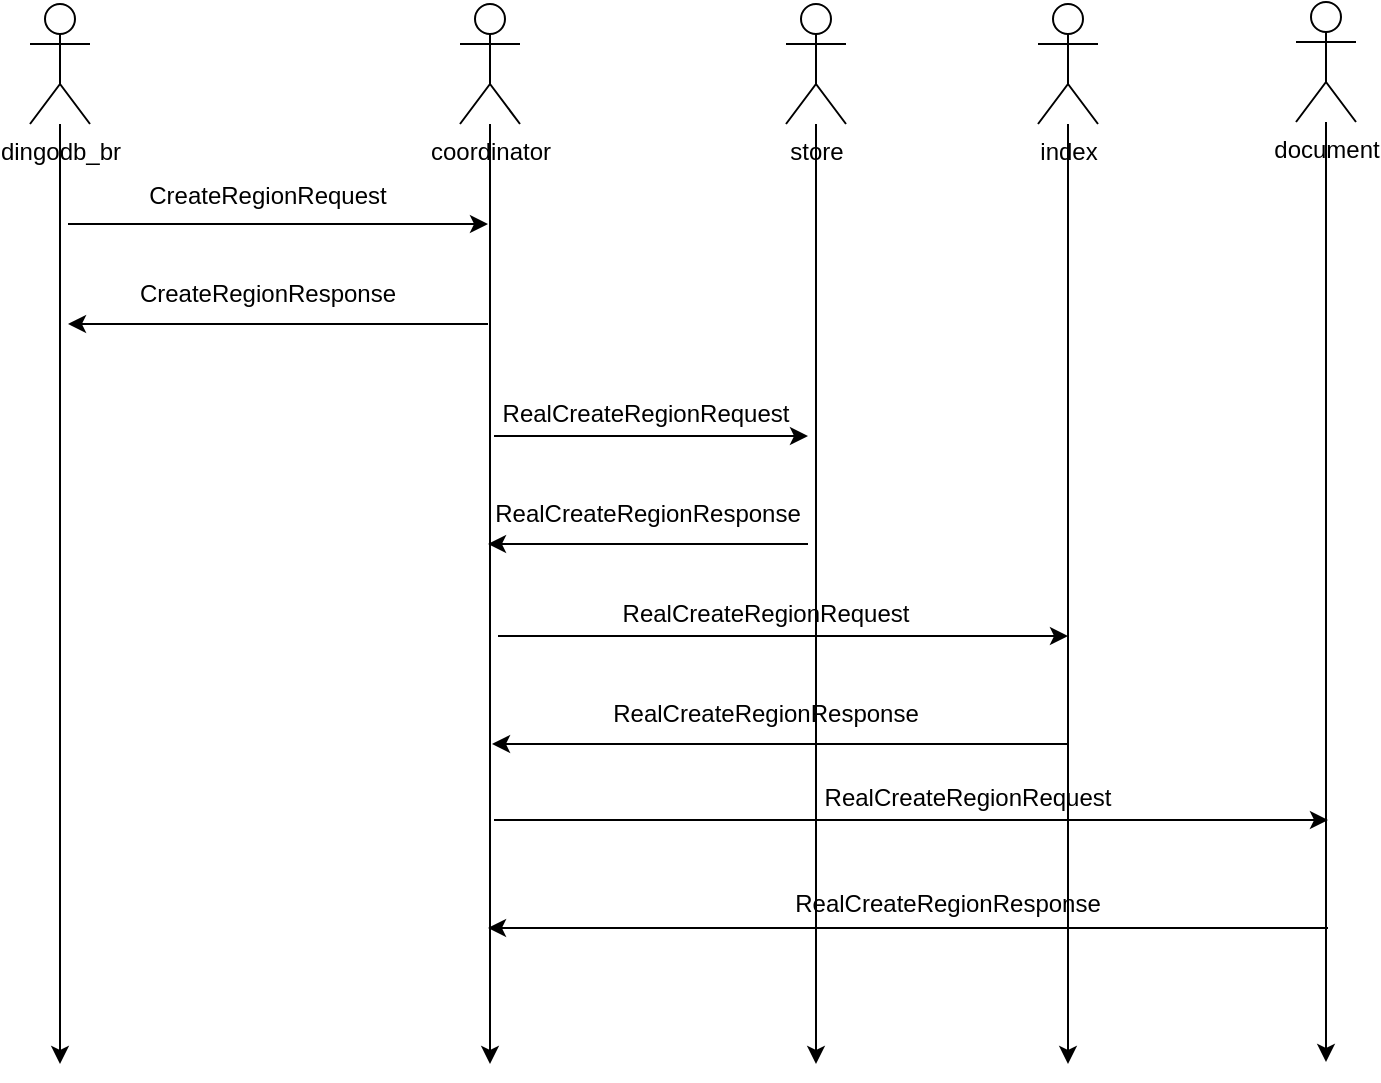 <mxfile version="26.0.16" pages="6">
  <diagram name="region_创建流程" id="_d1cPcAzwJBIYFqM5xj1">
    <mxGraphModel dx="1195" dy="703" grid="1" gridSize="10" guides="1" tooltips="1" connect="1" arrows="1" fold="1" page="1" pageScale="1" pageWidth="827" pageHeight="1169" math="0" shadow="0">
      <root>
        <mxCell id="0" />
        <mxCell id="1" parent="0" />
        <mxCell id="6Qjy8TFS_VatP4liiEhb-2" style="edgeStyle=orthogonalEdgeStyle;rounded=0;orthogonalLoop=1;jettySize=auto;html=1;" edge="1" parent="1" source="6Qjy8TFS_VatP4liiEhb-1">
          <mxGeometry relative="1" as="geometry">
            <mxPoint x="76" y="680" as="targetPoint" />
          </mxGeometry>
        </mxCell>
        <mxCell id="6Qjy8TFS_VatP4liiEhb-1" value="dingodb_br" style="shape=umlActor;verticalLabelPosition=bottom;verticalAlign=top;html=1;outlineConnect=0;" vertex="1" parent="1">
          <mxGeometry x="61" y="150" width="30" height="60" as="geometry" />
        </mxCell>
        <mxCell id="6Qjy8TFS_VatP4liiEhb-3" style="edgeStyle=orthogonalEdgeStyle;rounded=0;orthogonalLoop=1;jettySize=auto;html=1;" edge="1" parent="1" source="6Qjy8TFS_VatP4liiEhb-4">
          <mxGeometry relative="1" as="geometry">
            <mxPoint x="291" y="680" as="targetPoint" />
          </mxGeometry>
        </mxCell>
        <mxCell id="6Qjy8TFS_VatP4liiEhb-4" value="coordinator" style="shape=umlActor;verticalLabelPosition=bottom;verticalAlign=top;html=1;outlineConnect=0;" vertex="1" parent="1">
          <mxGeometry x="276" y="150" width="30" height="60" as="geometry" />
        </mxCell>
        <mxCell id="6Qjy8TFS_VatP4liiEhb-7" style="edgeStyle=orthogonalEdgeStyle;rounded=0;orthogonalLoop=1;jettySize=auto;html=1;" edge="1" parent="1" source="6Qjy8TFS_VatP4liiEhb-8">
          <mxGeometry relative="1" as="geometry">
            <mxPoint x="454" y="680" as="targetPoint" />
          </mxGeometry>
        </mxCell>
        <mxCell id="6Qjy8TFS_VatP4liiEhb-8" value="store" style="shape=umlActor;verticalLabelPosition=bottom;verticalAlign=top;html=1;outlineConnect=0;" vertex="1" parent="1">
          <mxGeometry x="439" y="150" width="30" height="60" as="geometry" />
        </mxCell>
        <mxCell id="6Qjy8TFS_VatP4liiEhb-9" style="edgeStyle=orthogonalEdgeStyle;rounded=0;orthogonalLoop=1;jettySize=auto;html=1;" edge="1" parent="1" source="6Qjy8TFS_VatP4liiEhb-10">
          <mxGeometry relative="1" as="geometry">
            <mxPoint x="580" y="680" as="targetPoint" />
          </mxGeometry>
        </mxCell>
        <mxCell id="6Qjy8TFS_VatP4liiEhb-10" value="index" style="shape=umlActor;verticalLabelPosition=bottom;verticalAlign=top;html=1;outlineConnect=0;" vertex="1" parent="1">
          <mxGeometry x="565" y="150" width="30" height="60" as="geometry" />
        </mxCell>
        <mxCell id="6Qjy8TFS_VatP4liiEhb-11" style="edgeStyle=orthogonalEdgeStyle;rounded=0;orthogonalLoop=1;jettySize=auto;html=1;" edge="1" parent="1" source="6Qjy8TFS_VatP4liiEhb-12">
          <mxGeometry relative="1" as="geometry">
            <mxPoint x="709" y="679" as="targetPoint" />
          </mxGeometry>
        </mxCell>
        <mxCell id="6Qjy8TFS_VatP4liiEhb-12" value="document" style="shape=umlActor;verticalLabelPosition=bottom;verticalAlign=top;html=1;outlineConnect=0;" vertex="1" parent="1">
          <mxGeometry x="694" y="149" width="30" height="60" as="geometry" />
        </mxCell>
        <mxCell id="6Qjy8TFS_VatP4liiEhb-13" value="" style="endArrow=classic;html=1;rounded=0;" edge="1" parent="1">
          <mxGeometry width="50" height="50" relative="1" as="geometry">
            <mxPoint x="80" y="260" as="sourcePoint" />
            <mxPoint x="290" y="260" as="targetPoint" />
          </mxGeometry>
        </mxCell>
        <mxCell id="6Qjy8TFS_VatP4liiEhb-14" value="CreateRegionRequest" style="text;html=1;align=center;verticalAlign=middle;whiteSpace=wrap;rounded=0;" vertex="1" parent="1">
          <mxGeometry x="150" y="231" width="60" height="30" as="geometry" />
        </mxCell>
        <mxCell id="6Qjy8TFS_VatP4liiEhb-15" value="" style="endArrow=classic;html=1;rounded=0;" edge="1" parent="1">
          <mxGeometry width="50" height="50" relative="1" as="geometry">
            <mxPoint x="290" y="310" as="sourcePoint" />
            <mxPoint x="80" y="310" as="targetPoint" />
          </mxGeometry>
        </mxCell>
        <mxCell id="6Qjy8TFS_VatP4liiEhb-16" value="CreateRegionResponse" style="text;html=1;align=center;verticalAlign=middle;whiteSpace=wrap;rounded=0;" vertex="1" parent="1">
          <mxGeometry x="150" y="280" width="60" height="30" as="geometry" />
        </mxCell>
        <mxCell id="6Qjy8TFS_VatP4liiEhb-19" value="" style="endArrow=classic;html=1;rounded=0;" edge="1" parent="1">
          <mxGeometry width="50" height="50" relative="1" as="geometry">
            <mxPoint x="293" y="366" as="sourcePoint" />
            <mxPoint x="450" y="366" as="targetPoint" />
          </mxGeometry>
        </mxCell>
        <mxCell id="6Qjy8TFS_VatP4liiEhb-20" value="RealCreateRegionRequest" style="text;html=1;align=center;verticalAlign=middle;whiteSpace=wrap;rounded=0;" vertex="1" parent="1">
          <mxGeometry x="339" y="340" width="60" height="30" as="geometry" />
        </mxCell>
        <mxCell id="6Qjy8TFS_VatP4liiEhb-23" value="" style="endArrow=classic;html=1;rounded=0;" edge="1" parent="1">
          <mxGeometry width="50" height="50" relative="1" as="geometry">
            <mxPoint x="450" y="420" as="sourcePoint" />
            <mxPoint x="290" y="420" as="targetPoint" />
          </mxGeometry>
        </mxCell>
        <mxCell id="6Qjy8TFS_VatP4liiEhb-24" value="RealCreateRegionResponse" style="text;html=1;align=center;verticalAlign=middle;whiteSpace=wrap;rounded=0;" vertex="1" parent="1">
          <mxGeometry x="340" y="390" width="60" height="30" as="geometry" />
        </mxCell>
        <mxCell id="6Qjy8TFS_VatP4liiEhb-27" value="" style="endArrow=classic;html=1;rounded=0;" edge="1" parent="1">
          <mxGeometry width="50" height="50" relative="1" as="geometry">
            <mxPoint x="295" y="466" as="sourcePoint" />
            <mxPoint x="580" y="466" as="targetPoint" />
          </mxGeometry>
        </mxCell>
        <mxCell id="6Qjy8TFS_VatP4liiEhb-28" value="RealCreateRegionRequest" style="text;html=1;align=center;verticalAlign=middle;whiteSpace=wrap;rounded=0;" vertex="1" parent="1">
          <mxGeometry x="399" y="440" width="60" height="30" as="geometry" />
        </mxCell>
        <mxCell id="6Qjy8TFS_VatP4liiEhb-29" value="" style="endArrow=classic;html=1;rounded=0;" edge="1" parent="1">
          <mxGeometry width="50" height="50" relative="1" as="geometry">
            <mxPoint x="580" y="520" as="sourcePoint" />
            <mxPoint x="292" y="520" as="targetPoint" />
          </mxGeometry>
        </mxCell>
        <mxCell id="6Qjy8TFS_VatP4liiEhb-30" value="RealCreateRegionResponse" style="text;html=1;align=center;verticalAlign=middle;whiteSpace=wrap;rounded=0;" vertex="1" parent="1">
          <mxGeometry x="399" y="490" width="60" height="30" as="geometry" />
        </mxCell>
        <mxCell id="6Qjy8TFS_VatP4liiEhb-31" value="" style="endArrow=classic;html=1;rounded=0;" edge="1" parent="1">
          <mxGeometry width="50" height="50" relative="1" as="geometry">
            <mxPoint x="293" y="558" as="sourcePoint" />
            <mxPoint x="710" y="558" as="targetPoint" />
          </mxGeometry>
        </mxCell>
        <mxCell id="6Qjy8TFS_VatP4liiEhb-32" value="RealCreateRegionRequest" style="text;html=1;align=center;verticalAlign=middle;whiteSpace=wrap;rounded=0;" vertex="1" parent="1">
          <mxGeometry x="500" y="532" width="60" height="30" as="geometry" />
        </mxCell>
        <mxCell id="6Qjy8TFS_VatP4liiEhb-33" value="" style="endArrow=classic;html=1;rounded=0;" edge="1" parent="1">
          <mxGeometry width="50" height="50" relative="1" as="geometry">
            <mxPoint x="710" y="612" as="sourcePoint" />
            <mxPoint x="290" y="612" as="targetPoint" />
          </mxGeometry>
        </mxCell>
        <mxCell id="6Qjy8TFS_VatP4liiEhb-34" value="RealCreateRegionResponse" style="text;html=1;align=center;verticalAlign=middle;whiteSpace=wrap;rounded=0;" vertex="1" parent="1">
          <mxGeometry x="490" y="585" width="60" height="30" as="geometry" />
        </mxCell>
      </root>
    </mxGraphModel>
  </diagram>
  <diagram name="数据库整体流程" id="inK4jxxwUpLMgwfpDovS">
    <mxGraphModel dx="1434" dy="844" grid="1" gridSize="10" guides="1" tooltips="1" connect="1" arrows="1" fold="1" page="1" pageScale="1" pageWidth="827" pageHeight="1169" math="0" shadow="0">
      <root>
        <mxCell id="LCy5eDedeA71RUnT44q0-0" />
        <mxCell id="LCy5eDedeA71RUnT44q0-1" parent="LCy5eDedeA71RUnT44q0-0" />
        <mxCell id="QywTMQ0TsTlZfRl5LuwN-7" style="edgeStyle=orthogonalEdgeStyle;rounded=0;orthogonalLoop=1;jettySize=auto;html=1;exitX=0.5;exitY=1;exitDx=0;exitDy=0;entryX=0.5;entryY=0;entryDx=0;entryDy=0;" parent="LCy5eDedeA71RUnT44q0-1" source="QywTMQ0TsTlZfRl5LuwN-0" target="QywTMQ0TsTlZfRl5LuwN-2" edge="1">
          <mxGeometry relative="1" as="geometry" />
        </mxCell>
        <mxCell id="QywTMQ0TsTlZfRl5LuwN-0" value="开始" style="ellipse;whiteSpace=wrap;html=1;aspect=fixed;" parent="LCy5eDedeA71RUnT44q0-1" vertex="1">
          <mxGeometry x="374" y="97" width="80" height="80" as="geometry" />
        </mxCell>
        <mxCell id="QywTMQ0TsTlZfRl5LuwN-1" value="结束" style="ellipse;whiteSpace=wrap;html=1;aspect=fixed;" parent="LCy5eDedeA71RUnT44q0-1" vertex="1">
          <mxGeometry x="374" y="785" width="80" height="80" as="geometry" />
        </mxCell>
        <mxCell id="QywTMQ0TsTlZfRl5LuwN-8" style="edgeStyle=orthogonalEdgeStyle;rounded=0;orthogonalLoop=1;jettySize=auto;html=1;exitX=0.5;exitY=1;exitDx=0;exitDy=0;entryX=0.5;entryY=0;entryDx=0;entryDy=0;" parent="LCy5eDedeA71RUnT44q0-1" source="QywTMQ0TsTlZfRl5LuwN-2" target="QywTMQ0TsTlZfRl5LuwN-3" edge="1">
          <mxGeometry relative="1" as="geometry" />
        </mxCell>
        <mxCell id="QywTMQ0TsTlZfRl5LuwN-2" value="租户" style="rounded=1;whiteSpace=wrap;html=1;" parent="LCy5eDedeA71RUnT44q0-1" vertex="1">
          <mxGeometry x="354" y="226" width="120" height="60" as="geometry" />
        </mxCell>
        <mxCell id="QywTMQ0TsTlZfRl5LuwN-9" style="edgeStyle=orthogonalEdgeStyle;rounded=0;orthogonalLoop=1;jettySize=auto;html=1;exitX=0.5;exitY=1;exitDx=0;exitDy=0;entryX=0.5;entryY=0;entryDx=0;entryDy=0;" parent="LCy5eDedeA71RUnT44q0-1" source="QywTMQ0TsTlZfRl5LuwN-3" target="QywTMQ0TsTlZfRl5LuwN-4" edge="1">
          <mxGeometry relative="1" as="geometry" />
        </mxCell>
        <mxCell id="QywTMQ0TsTlZfRl5LuwN-3" value="Schema/Database" style="rounded=1;whiteSpace=wrap;html=1;" parent="LCy5eDedeA71RUnT44q0-1" vertex="1">
          <mxGeometry x="354" y="349" width="120" height="60" as="geometry" />
        </mxCell>
        <mxCell id="QywTMQ0TsTlZfRl5LuwN-10" style="edgeStyle=orthogonalEdgeStyle;rounded=0;orthogonalLoop=1;jettySize=auto;html=1;exitX=0.5;exitY=1;exitDx=0;exitDy=0;entryX=0.5;entryY=0;entryDx=0;entryDy=0;" parent="LCy5eDedeA71RUnT44q0-1" source="QywTMQ0TsTlZfRl5LuwN-4" target="QywTMQ0TsTlZfRl5LuwN-5" edge="1">
          <mxGeometry relative="1" as="geometry" />
        </mxCell>
        <mxCell id="QywTMQ0TsTlZfRl5LuwN-4" value="Table" style="rounded=1;whiteSpace=wrap;html=1;" parent="LCy5eDedeA71RUnT44q0-1" vertex="1">
          <mxGeometry x="354" y="461" width="120" height="60" as="geometry" />
        </mxCell>
        <mxCell id="QywTMQ0TsTlZfRl5LuwN-11" style="edgeStyle=orthogonalEdgeStyle;rounded=0;orthogonalLoop=1;jettySize=auto;html=1;exitX=0.5;exitY=1;exitDx=0;exitDy=0;entryX=0.5;entryY=0;entryDx=0;entryDy=0;" parent="LCy5eDedeA71RUnT44q0-1" source="QywTMQ0TsTlZfRl5LuwN-5" target="QywTMQ0TsTlZfRl5LuwN-6" edge="1">
          <mxGeometry relative="1" as="geometry" />
        </mxCell>
        <mxCell id="QywTMQ0TsTlZfRl5LuwN-5" value="Region" style="rounded=1;whiteSpace=wrap;html=1;" parent="LCy5eDedeA71RUnT44q0-1" vertex="1">
          <mxGeometry x="354" y="574" width="120" height="60" as="geometry" />
        </mxCell>
        <mxCell id="QywTMQ0TsTlZfRl5LuwN-12" style="edgeStyle=orthogonalEdgeStyle;rounded=0;orthogonalLoop=1;jettySize=auto;html=1;exitX=0.5;exitY=1;exitDx=0;exitDy=0;entryX=0.5;entryY=0;entryDx=0;entryDy=0;" parent="LCy5eDedeA71RUnT44q0-1" source="QywTMQ0TsTlZfRl5LuwN-6" target="QywTMQ0TsTlZfRl5LuwN-1" edge="1">
          <mxGeometry relative="1" as="geometry" />
        </mxCell>
        <mxCell id="QywTMQ0TsTlZfRl5LuwN-6" value="RegionData" style="rounded=1;whiteSpace=wrap;html=1;" parent="LCy5eDedeA71RUnT44q0-1" vertex="1">
          <mxGeometry x="354" y="680" width="120" height="60" as="geometry" />
        </mxCell>
      </root>
    </mxGraphModel>
  </diagram>
  <diagram id="riYmqrK3fBqINSXiEzPB" name="线程池">
    <mxGraphModel dx="1434" dy="844" grid="1" gridSize="10" guides="1" tooltips="1" connect="1" arrows="1" fold="1" page="1" pageScale="1" pageWidth="827" pageHeight="1169" math="0" shadow="0">
      <root>
        <mxCell id="0" />
        <mxCell id="1" parent="0" />
        <mxCell id="vUg5fsFDycVQwF3OycOY-1" value="" style="rounded=0;whiteSpace=wrap;html=1;fontSize=15;" vertex="1" parent="1">
          <mxGeometry x="150" y="175" width="840" height="405" as="geometry" />
        </mxCell>
        <mxCell id="vUg5fsFDycVQwF3OycOY-2" value="" style="rounded=0;whiteSpace=wrap;html=1;fontSize=15;" vertex="1" parent="1">
          <mxGeometry x="480" y="250" width="160" height="290" as="geometry" />
        </mxCell>
        <mxCell id="vUg5fsFDycVQwF3OycOY-3" value="" style="shape=umlLifeline;participant=umlEntity;perimeter=lifelinePerimeter;whiteSpace=wrap;html=1;container=1;collapsible=0;recursiveResize=0;verticalAlign=top;spacingTop=36;outlineConnect=0;" vertex="1" parent="1">
          <mxGeometry x="190" y="230" width="40" height="300" as="geometry" />
        </mxCell>
        <mxCell id="vUg5fsFDycVQwF3OycOY-4" value="" style="shape=umlLifeline;participant=umlEntity;perimeter=lifelinePerimeter;whiteSpace=wrap;html=1;container=1;collapsible=0;recursiveResize=0;verticalAlign=top;spacingTop=36;outlineConnect=0;" vertex="1" parent="1">
          <mxGeometry x="340" y="230" width="40" height="300" as="geometry" />
        </mxCell>
        <mxCell id="vUg5fsFDycVQwF3OycOY-5" value="" style="shape=umlLifeline;participant=umlEntity;perimeter=lifelinePerimeter;whiteSpace=wrap;html=1;container=1;collapsible=0;recursiveResize=0;verticalAlign=top;spacingTop=36;outlineConnect=0;" vertex="1" parent="1">
          <mxGeometry x="734" y="230" width="40" height="300" as="geometry" />
        </mxCell>
        <mxCell id="vUg5fsFDycVQwF3OycOY-6" value="" style="shape=umlLifeline;participant=umlEntity;perimeter=lifelinePerimeter;whiteSpace=wrap;html=1;container=1;collapsible=0;recursiveResize=0;verticalAlign=top;spacingTop=36;outlineConnect=0;" vertex="1" parent="1">
          <mxGeometry x="884" y="230" width="40" height="300" as="geometry" />
        </mxCell>
        <mxCell id="vUg5fsFDycVQwF3OycOY-7" value="线程1" style="text;html=1;strokeColor=none;fillColor=none;align=center;verticalAlign=middle;whiteSpace=wrap;rounded=0;fontSize=20;" vertex="1" parent="1">
          <mxGeometry x="180" y="190" width="60" height="30" as="geometry" />
        </mxCell>
        <mxCell id="vUg5fsFDycVQwF3OycOY-8" value="线程2" style="text;html=1;strokeColor=none;fillColor=none;align=center;verticalAlign=middle;whiteSpace=wrap;rounded=0;fontSize=20;" vertex="1" parent="1">
          <mxGeometry x="330" y="190" width="60" height="30" as="geometry" />
        </mxCell>
        <mxCell id="vUg5fsFDycVQwF3OycOY-9" value="线程3" style="text;html=1;strokeColor=none;fillColor=none;align=center;verticalAlign=middle;whiteSpace=wrap;rounded=0;fontSize=20;" vertex="1" parent="1">
          <mxGeometry x="724" y="190" width="60" height="30" as="geometry" />
        </mxCell>
        <mxCell id="vUg5fsFDycVQwF3OycOY-10" value="线程4" style="text;html=1;strokeColor=none;fillColor=none;align=center;verticalAlign=middle;whiteSpace=wrap;rounded=0;fontSize=20;" vertex="1" parent="1">
          <mxGeometry x="874" y="190" width="60" height="30" as="geometry" />
        </mxCell>
        <mxCell id="vUg5fsFDycVQwF3OycOY-11" value="任务1" style="rounded=0;whiteSpace=wrap;html=1;fontSize=20;" vertex="1" parent="1">
          <mxGeometry x="500" y="268" width="120" height="30" as="geometry" />
        </mxCell>
        <mxCell id="vUg5fsFDycVQwF3OycOY-12" value="任务2" style="rounded=0;whiteSpace=wrap;html=1;fontSize=20;" vertex="1" parent="1">
          <mxGeometry x="500" y="298" width="120" height="30" as="geometry" />
        </mxCell>
        <mxCell id="vUg5fsFDycVQwF3OycOY-13" value="任务3" style="rounded=0;whiteSpace=wrap;html=1;fontSize=20;" vertex="1" parent="1">
          <mxGeometry x="500" y="328" width="120" height="30" as="geometry" />
        </mxCell>
        <mxCell id="vUg5fsFDycVQwF3OycOY-14" value="任务N" style="rounded=0;whiteSpace=wrap;html=1;fontSize=20;" vertex="1" parent="1">
          <mxGeometry x="499" y="436" width="120" height="30" as="geometry" />
        </mxCell>
        <mxCell id="vUg5fsFDycVQwF3OycOY-15" value="任务N+1" style="rounded=0;whiteSpace=wrap;html=1;fontSize=20;" vertex="1" parent="1">
          <mxGeometry x="499" y="466" width="120" height="30" as="geometry" />
        </mxCell>
        <mxCell id="vUg5fsFDycVQwF3OycOY-16" value="任务+2" style="rounded=0;whiteSpace=wrap;html=1;fontSize=20;" vertex="1" parent="1">
          <mxGeometry x="499" y="496" width="120" height="30" as="geometry" />
        </mxCell>
        <mxCell id="vUg5fsFDycVQwF3OycOY-17" value="" style="endArrow=none;dashed=1;html=1;dashPattern=1 3;strokeWidth=2;fontSize=50;" edge="1" parent="1">
          <mxGeometry width="50" height="50" relative="1" as="geometry">
            <mxPoint x="562" y="420" as="sourcePoint" />
            <mxPoint x="562" y="376" as="targetPoint" />
          </mxGeometry>
        </mxCell>
        <mxCell id="vUg5fsFDycVQwF3OycOY-18" value="" style="endArrow=classic;html=1;fontSize=50;entryX=0;entryY=0.75;entryDx=0;entryDy=0;" edge="1" parent="1" source="vUg5fsFDycVQwF3OycOY-3" target="vUg5fsFDycVQwF3OycOY-11">
          <mxGeometry width="50" height="50" relative="1" as="geometry">
            <mxPoint x="210" y="320" as="sourcePoint" />
            <mxPoint x="260" y="270" as="targetPoint" />
          </mxGeometry>
        </mxCell>
        <mxCell id="vUg5fsFDycVQwF3OycOY-19" value="" style="endArrow=classic;html=1;fontSize=50;entryX=0;entryY=0.5;entryDx=0;entryDy=0;" edge="1" parent="1" source="vUg5fsFDycVQwF3OycOY-4" target="vUg5fsFDycVQwF3OycOY-12">
          <mxGeometry width="50" height="50" relative="1" as="geometry">
            <mxPoint x="360" y="340" as="sourcePoint" />
            <mxPoint x="410" y="290" as="targetPoint" />
          </mxGeometry>
        </mxCell>
        <mxCell id="vUg5fsFDycVQwF3OycOY-20" value="" style="endArrow=classic;html=1;fontSize=50;entryX=1;entryY=0.5;entryDx=0;entryDy=0;" edge="1" parent="1" source="vUg5fsFDycVQwF3OycOY-5" target="vUg5fsFDycVQwF3OycOY-13">
          <mxGeometry width="50" height="50" relative="1" as="geometry">
            <mxPoint x="670" y="400" as="sourcePoint" />
            <mxPoint x="720" y="350" as="targetPoint" />
          </mxGeometry>
        </mxCell>
        <mxCell id="vUg5fsFDycVQwF3OycOY-21" value="" style="endArrow=classic;html=1;fontSize=50;entryX=1;entryY=0.5;entryDx=0;entryDy=0;" edge="1" parent="1" source="vUg5fsFDycVQwF3OycOY-6" target="vUg5fsFDycVQwF3OycOY-14">
          <mxGeometry width="50" height="50" relative="1" as="geometry">
            <mxPoint x="763.5" y="353" as="sourcePoint" />
            <mxPoint x="630" y="353" as="targetPoint" />
          </mxGeometry>
        </mxCell>
        <mxCell id="vUg5fsFDycVQwF3OycOY-22" value="&lt;font style=&quot;font-size: 15px;&quot;&gt;获取任务&lt;/font&gt;" style="text;html=1;strokeColor=none;fillColor=none;align=center;verticalAlign=middle;whiteSpace=wrap;rounded=0;fontSize=10;" vertex="1" parent="1">
          <mxGeometry x="250" y="263" width="90" height="30" as="geometry" />
        </mxCell>
        <mxCell id="vUg5fsFDycVQwF3OycOY-23" value="&lt;font style=&quot;font-size: 15px;&quot;&gt;获取任务&lt;/font&gt;" style="text;html=1;strokeColor=none;fillColor=none;align=center;verticalAlign=middle;whiteSpace=wrap;rounded=0;fontSize=10;" vertex="1" parent="1">
          <mxGeometry x="380" y="289" width="90" height="30" as="geometry" />
        </mxCell>
        <mxCell id="vUg5fsFDycVQwF3OycOY-24" value="&lt;font style=&quot;font-size: 15px;&quot;&gt;获取任务&lt;/font&gt;" style="text;html=1;strokeColor=none;fillColor=none;align=center;verticalAlign=middle;whiteSpace=wrap;rounded=0;fontSize=10;" vertex="1" parent="1">
          <mxGeometry x="634" y="317" width="90" height="30" as="geometry" />
        </mxCell>
        <mxCell id="vUg5fsFDycVQwF3OycOY-25" value="&lt;font style=&quot;font-size: 15px;&quot;&gt;获取任务&lt;/font&gt;" style="text;html=1;strokeColor=none;fillColor=none;align=center;verticalAlign=middle;whiteSpace=wrap;rounded=0;fontSize=10;" vertex="1" parent="1">
          <mxGeometry x="660" y="420" width="90" height="30" as="geometry" />
        </mxCell>
        <mxCell id="vUg5fsFDycVQwF3OycOY-26" value="工作队列" style="text;html=1;strokeColor=none;fillColor=none;align=center;verticalAlign=middle;whiteSpace=wrap;rounded=0;fontSize=15;" vertex="1" parent="1">
          <mxGeometry x="520" y="210" width="70" height="30" as="geometry" />
        </mxCell>
        <mxCell id="vUg5fsFDycVQwF3OycOY-27" value="Text" style="text;html=1;strokeColor=none;fillColor=none;align=center;verticalAlign=middle;whiteSpace=wrap;rounded=0;fontSize=15;" vertex="1" parent="1">
          <mxGeometry x="580" y="310" width="60" height="30" as="geometry" />
        </mxCell>
        <mxCell id="vUg5fsFDycVQwF3OycOY-28" value="线程池" style="text;html=1;strokeColor=none;fillColor=none;align=center;verticalAlign=middle;whiteSpace=wrap;rounded=0;fontSize=30;" vertex="1" parent="1">
          <mxGeometry x="481" y="131" width="131" height="30" as="geometry" />
        </mxCell>
      </root>
    </mxGraphModel>
  </diagram>
  <diagram name="CreateRegion-方法1" id="iAlMngKBu-LyznYiJw8m">
    <mxGraphModel dx="1366" dy="804" grid="1" gridSize="10" guides="1" tooltips="1" connect="1" arrows="1" fold="1" page="1" pageScale="1" pageWidth="827" pageHeight="1169" math="0" shadow="0">
      <root>
        <mxCell id="2sW75nbbZIL8vPLbLa2m-0" />
        <mxCell id="2sW75nbbZIL8vPLbLa2m-1" parent="2sW75nbbZIL8vPLbLa2m-0" />
        <mxCell id="2sW75nbbZIL8vPLbLa2m-4" value="" style="shape=umlLifeline;participant=umlEntity;perimeter=lifelinePerimeter;whiteSpace=wrap;html=1;container=1;collapsible=0;recursiveResize=0;verticalAlign=top;spacingTop=36;outlineConnect=0;" vertex="1" parent="2sW75nbbZIL8vPLbLa2m-1">
          <mxGeometry x="95" y="403" width="40" height="300" as="geometry" />
        </mxCell>
        <mxCell id="T2VyFEbcRSwweSqbqmeI-7" value="" style="html=1;points=[[0,0,0,0,5],[0,1,0,0,-5],[1,0,0,0,5],[1,1,0,0,-5]];perimeter=orthogonalPerimeter;outlineConnect=0;targetShapes=umlLifeline;portConstraint=eastwest;newEdgeStyle={&quot;curved&quot;:0,&quot;rounded&quot;:0};" vertex="1" parent="2sW75nbbZIL8vPLbLa2m-4">
          <mxGeometry x="15" y="110" width="10" height="40" as="geometry" />
        </mxCell>
        <mxCell id="T2VyFEbcRSwweSqbqmeI-8" value="创建Region定义" style="html=1;align=left;spacingLeft=2;endArrow=block;rounded=0;edgeStyle=orthogonalEdgeStyle;curved=0;rounded=0;" edge="1" target="T2VyFEbcRSwweSqbqmeI-7" parent="2sW75nbbZIL8vPLbLa2m-4">
          <mxGeometry relative="1" as="geometry">
            <mxPoint x="20" y="90" as="sourcePoint" />
            <Array as="points">
              <mxPoint x="50" y="120" />
            </Array>
          </mxGeometry>
        </mxCell>
        <mxCell id="2sW75nbbZIL8vPLbLa2m-8" value="线程1" style="text;html=1;strokeColor=none;fillColor=none;align=center;verticalAlign=middle;whiteSpace=wrap;rounded=0;fontSize=20;" vertex="1" parent="2sW75nbbZIL8vPLbLa2m-1">
          <mxGeometry x="85" y="363" width="60" height="30" as="geometry" />
        </mxCell>
        <mxCell id="T2VyFEbcRSwweSqbqmeI-11" value="" style="html=1;points=[[0,0,0,0,5],[0,1,0,0,-5],[1,0,0,0,5],[1,1,0,0,-5]];perimeter=orthogonalPerimeter;outlineConnect=0;targetShapes=umlLifeline;portConstraint=eastwest;newEdgeStyle={&quot;curved&quot;:0,&quot;rounded&quot;:0};" vertex="1" parent="2sW75nbbZIL8vPLbLa2m-1">
          <mxGeometry x="109" y="613" width="10" height="40" as="geometry" />
        </mxCell>
        <mxCell id="T2VyFEbcRSwweSqbqmeI-12" value="等待Region真正创建好" style="html=1;align=left;spacingLeft=2;endArrow=block;rounded=0;edgeStyle=orthogonalEdgeStyle;curved=0;rounded=0;" edge="1" parent="2sW75nbbZIL8vPLbLa2m-1" target="T2VyFEbcRSwweSqbqmeI-11">
          <mxGeometry x="0.012" relative="1" as="geometry">
            <mxPoint x="114" y="593" as="sourcePoint" />
            <Array as="points">
              <mxPoint x="144" y="623" />
            </Array>
            <mxPoint as="offset" />
          </mxGeometry>
        </mxCell>
        <mxCell id="T2VyFEbcRSwweSqbqmeI-17" value="" style="shape=umlLifeline;participant=umlEntity;perimeter=lifelinePerimeter;whiteSpace=wrap;html=1;container=1;collapsible=0;recursiveResize=0;verticalAlign=top;spacingTop=36;outlineConnect=0;" vertex="1" parent="2sW75nbbZIL8vPLbLa2m-1">
          <mxGeometry x="269" y="403" width="40" height="300" as="geometry" />
        </mxCell>
        <mxCell id="T2VyFEbcRSwweSqbqmeI-18" value="" style="html=1;points=[[0,0,0,0,5],[0,1,0,0,-5],[1,0,0,0,5],[1,1,0,0,-5]];perimeter=orthogonalPerimeter;outlineConnect=0;targetShapes=umlLifeline;portConstraint=eastwest;newEdgeStyle={&quot;curved&quot;:0,&quot;rounded&quot;:0};" vertex="1" parent="T2VyFEbcRSwweSqbqmeI-17">
          <mxGeometry x="15" y="110" width="10" height="40" as="geometry" />
        </mxCell>
        <mxCell id="T2VyFEbcRSwweSqbqmeI-19" value="创建Region定义" style="html=1;align=left;spacingLeft=2;endArrow=block;rounded=0;edgeStyle=orthogonalEdgeStyle;curved=0;rounded=0;" edge="1" parent="T2VyFEbcRSwweSqbqmeI-17" target="T2VyFEbcRSwweSqbqmeI-18">
          <mxGeometry relative="1" as="geometry">
            <mxPoint x="20" y="90" as="sourcePoint" />
            <Array as="points">
              <mxPoint x="50" y="120" />
            </Array>
          </mxGeometry>
        </mxCell>
        <mxCell id="T2VyFEbcRSwweSqbqmeI-20" value="线程2" style="text;html=1;strokeColor=none;fillColor=none;align=center;verticalAlign=middle;whiteSpace=wrap;rounded=0;fontSize=20;" vertex="1" parent="2sW75nbbZIL8vPLbLa2m-1">
          <mxGeometry x="259" y="363" width="60" height="30" as="geometry" />
        </mxCell>
        <mxCell id="T2VyFEbcRSwweSqbqmeI-21" value="" style="html=1;points=[[0,0,0,0,5],[0,1,0,0,-5],[1,0,0,0,5],[1,1,0,0,-5]];perimeter=orthogonalPerimeter;outlineConnect=0;targetShapes=umlLifeline;portConstraint=eastwest;newEdgeStyle={&quot;curved&quot;:0,&quot;rounded&quot;:0};" vertex="1" parent="2sW75nbbZIL8vPLbLa2m-1">
          <mxGeometry x="283" y="613" width="10" height="40" as="geometry" />
        </mxCell>
        <mxCell id="T2VyFEbcRSwweSqbqmeI-22" value="等待Region真正创建好" style="html=1;align=left;spacingLeft=2;endArrow=block;rounded=0;edgeStyle=orthogonalEdgeStyle;curved=0;rounded=0;" edge="1" parent="2sW75nbbZIL8vPLbLa2m-1" target="T2VyFEbcRSwweSqbqmeI-21">
          <mxGeometry x="0.012" relative="1" as="geometry">
            <mxPoint x="288" y="593" as="sourcePoint" />
            <Array as="points">
              <mxPoint x="318" y="623" />
            </Array>
            <mxPoint as="offset" />
          </mxGeometry>
        </mxCell>
        <mxCell id="T2VyFEbcRSwweSqbqmeI-23" value="" style="shape=umlLifeline;participant=umlEntity;perimeter=lifelinePerimeter;whiteSpace=wrap;html=1;container=1;collapsible=0;recursiveResize=0;verticalAlign=top;spacingTop=36;outlineConnect=0;" vertex="1" parent="2sW75nbbZIL8vPLbLa2m-1">
          <mxGeometry x="455" y="403" width="40" height="300" as="geometry" />
        </mxCell>
        <mxCell id="T2VyFEbcRSwweSqbqmeI-24" value="" style="html=1;points=[[0,0,0,0,5],[0,1,0,0,-5],[1,0,0,0,5],[1,1,0,0,-5]];perimeter=orthogonalPerimeter;outlineConnect=0;targetShapes=umlLifeline;portConstraint=eastwest;newEdgeStyle={&quot;curved&quot;:0,&quot;rounded&quot;:0};" vertex="1" parent="T2VyFEbcRSwweSqbqmeI-23">
          <mxGeometry x="15" y="110" width="10" height="40" as="geometry" />
        </mxCell>
        <mxCell id="T2VyFEbcRSwweSqbqmeI-25" value="创建Region定义" style="html=1;align=left;spacingLeft=2;endArrow=block;rounded=0;edgeStyle=orthogonalEdgeStyle;curved=0;rounded=0;" edge="1" parent="T2VyFEbcRSwweSqbqmeI-23" target="T2VyFEbcRSwweSqbqmeI-24">
          <mxGeometry relative="1" as="geometry">
            <mxPoint x="20" y="90" as="sourcePoint" />
            <Array as="points">
              <mxPoint x="50" y="120" />
            </Array>
          </mxGeometry>
        </mxCell>
        <mxCell id="T2VyFEbcRSwweSqbqmeI-26" value="线程3" style="text;html=1;strokeColor=none;fillColor=none;align=center;verticalAlign=middle;whiteSpace=wrap;rounded=0;fontSize=20;" vertex="1" parent="2sW75nbbZIL8vPLbLa2m-1">
          <mxGeometry x="445" y="363" width="60" height="30" as="geometry" />
        </mxCell>
        <mxCell id="T2VyFEbcRSwweSqbqmeI-27" value="" style="html=1;points=[[0,0,0,0,5],[0,1,0,0,-5],[1,0,0,0,5],[1,1,0,0,-5]];perimeter=orthogonalPerimeter;outlineConnect=0;targetShapes=umlLifeline;portConstraint=eastwest;newEdgeStyle={&quot;curved&quot;:0,&quot;rounded&quot;:0};" vertex="1" parent="2sW75nbbZIL8vPLbLa2m-1">
          <mxGeometry x="469" y="613" width="10" height="40" as="geometry" />
        </mxCell>
        <mxCell id="T2VyFEbcRSwweSqbqmeI-28" value="等待Region真正创建好" style="html=1;align=left;spacingLeft=2;endArrow=block;rounded=0;edgeStyle=orthogonalEdgeStyle;curved=0;rounded=0;" edge="1" parent="2sW75nbbZIL8vPLbLa2m-1" target="T2VyFEbcRSwweSqbqmeI-27">
          <mxGeometry x="0.012" relative="1" as="geometry">
            <mxPoint x="474" y="593" as="sourcePoint" />
            <Array as="points">
              <mxPoint x="504" y="623" />
            </Array>
            <mxPoint as="offset" />
          </mxGeometry>
        </mxCell>
        <mxCell id="T2VyFEbcRSwweSqbqmeI-29" value="" style="shape=umlLifeline;participant=umlEntity;perimeter=lifelinePerimeter;whiteSpace=wrap;html=1;container=1;collapsible=0;recursiveResize=0;verticalAlign=top;spacingTop=36;outlineConnect=0;" vertex="1" parent="2sW75nbbZIL8vPLbLa2m-1">
          <mxGeometry x="629" y="403" width="40" height="300" as="geometry" />
        </mxCell>
        <mxCell id="T2VyFEbcRSwweSqbqmeI-30" value="" style="html=1;points=[[0,0,0,0,5],[0,1,0,0,-5],[1,0,0,0,5],[1,1,0,0,-5]];perimeter=orthogonalPerimeter;outlineConnect=0;targetShapes=umlLifeline;portConstraint=eastwest;newEdgeStyle={&quot;curved&quot;:0,&quot;rounded&quot;:0};" vertex="1" parent="T2VyFEbcRSwweSqbqmeI-29">
          <mxGeometry x="15" y="110" width="10" height="40" as="geometry" />
        </mxCell>
        <mxCell id="T2VyFEbcRSwweSqbqmeI-31" value="创建Region定义" style="html=1;align=left;spacingLeft=2;endArrow=block;rounded=0;edgeStyle=orthogonalEdgeStyle;curved=0;rounded=0;" edge="1" parent="T2VyFEbcRSwweSqbqmeI-29" target="T2VyFEbcRSwweSqbqmeI-30">
          <mxGeometry relative="1" as="geometry">
            <mxPoint x="20" y="90" as="sourcePoint" />
            <Array as="points">
              <mxPoint x="50" y="120" />
            </Array>
          </mxGeometry>
        </mxCell>
        <mxCell id="T2VyFEbcRSwweSqbqmeI-32" value="线程4" style="text;html=1;strokeColor=none;fillColor=none;align=center;verticalAlign=middle;whiteSpace=wrap;rounded=0;fontSize=20;" vertex="1" parent="2sW75nbbZIL8vPLbLa2m-1">
          <mxGeometry x="619" y="363" width="60" height="30" as="geometry" />
        </mxCell>
        <mxCell id="T2VyFEbcRSwweSqbqmeI-33" value="" style="html=1;points=[[0,0,0,0,5],[0,1,0,0,-5],[1,0,0,0,5],[1,1,0,0,-5]];perimeter=orthogonalPerimeter;outlineConnect=0;targetShapes=umlLifeline;portConstraint=eastwest;newEdgeStyle={&quot;curved&quot;:0,&quot;rounded&quot;:0};" vertex="1" parent="2sW75nbbZIL8vPLbLa2m-1">
          <mxGeometry x="643" y="613" width="10" height="40" as="geometry" />
        </mxCell>
        <mxCell id="T2VyFEbcRSwweSqbqmeI-34" value="等待Region真正创建好" style="html=1;align=left;spacingLeft=2;endArrow=block;rounded=0;edgeStyle=orthogonalEdgeStyle;curved=0;rounded=0;" edge="1" parent="2sW75nbbZIL8vPLbLa2m-1" target="T2VyFEbcRSwweSqbqmeI-33">
          <mxGeometry x="0.012" relative="1" as="geometry">
            <mxPoint x="648" y="593" as="sourcePoint" />
            <Array as="points">
              <mxPoint x="678" y="623" />
            </Array>
            <mxPoint as="offset" />
          </mxGeometry>
        </mxCell>
      </root>
    </mxGraphModel>
  </diagram>
  <diagram name="CreateRegion-方法2" id="3fyqztgPWhu5U_pFipwx">
    <mxGraphModel dx="1434" dy="844" grid="1" gridSize="10" guides="1" tooltips="1" connect="1" arrows="1" fold="1" page="1" pageScale="1" pageWidth="827" pageHeight="1169" math="0" shadow="0">
      <root>
        <mxCell id="tLK0dUvfDTt7u062Jb7R-0" />
        <mxCell id="tLK0dUvfDTt7u062Jb7R-1" parent="tLK0dUvfDTt7u062Jb7R-0" />
        <mxCell id="tLK0dUvfDTt7u062Jb7R-2" value="" style="shape=umlLifeline;participant=umlEntity;perimeter=lifelinePerimeter;whiteSpace=wrap;html=1;container=1;collapsible=0;recursiveResize=0;verticalAlign=top;spacingTop=36;outlineConnect=0;" vertex="1" parent="tLK0dUvfDTt7u062Jb7R-1">
          <mxGeometry x="95" y="403" width="40" height="300" as="geometry" />
        </mxCell>
        <mxCell id="tLK0dUvfDTt7u062Jb7R-3" value="" style="html=1;points=[[0,0,0,0,5],[0,1,0,0,-5],[1,0,0,0,5],[1,1,0,0,-5]];perimeter=orthogonalPerimeter;outlineConnect=0;targetShapes=umlLifeline;portConstraint=eastwest;newEdgeStyle={&quot;curved&quot;:0,&quot;rounded&quot;:0};" vertex="1" parent="tLK0dUvfDTt7u062Jb7R-2">
          <mxGeometry x="15" y="110" width="10" height="40" as="geometry" />
        </mxCell>
        <mxCell id="tLK0dUvfDTt7u062Jb7R-4" value="创建Region定义" style="html=1;align=left;spacingLeft=2;endArrow=block;rounded=0;edgeStyle=orthogonalEdgeStyle;curved=0;rounded=0;" edge="1" parent="tLK0dUvfDTt7u062Jb7R-2" target="tLK0dUvfDTt7u062Jb7R-3">
          <mxGeometry relative="1" as="geometry">
            <mxPoint x="20" y="90" as="sourcePoint" />
            <Array as="points">
              <mxPoint x="50" y="120" />
            </Array>
          </mxGeometry>
        </mxCell>
        <mxCell id="tLK0dUvfDTt7u062Jb7R-5" value="线程1" style="text;html=1;strokeColor=none;fillColor=none;align=center;verticalAlign=middle;whiteSpace=wrap;rounded=0;fontSize=20;" vertex="1" parent="tLK0dUvfDTt7u062Jb7R-1">
          <mxGeometry x="85" y="363" width="60" height="30" as="geometry" />
        </mxCell>
        <mxCell id="tLK0dUvfDTt7u062Jb7R-8" value="" style="shape=umlLifeline;participant=umlEntity;perimeter=lifelinePerimeter;whiteSpace=wrap;html=1;container=1;collapsible=0;recursiveResize=0;verticalAlign=top;spacingTop=36;outlineConnect=0;" vertex="1" parent="tLK0dUvfDTt7u062Jb7R-1">
          <mxGeometry x="269" y="403" width="40" height="300" as="geometry" />
        </mxCell>
        <mxCell id="tLK0dUvfDTt7u062Jb7R-9" value="" style="html=1;points=[[0,0,0,0,5],[0,1,0,0,-5],[1,0,0,0,5],[1,1,0,0,-5]];perimeter=orthogonalPerimeter;outlineConnect=0;targetShapes=umlLifeline;portConstraint=eastwest;newEdgeStyle={&quot;curved&quot;:0,&quot;rounded&quot;:0};" vertex="1" parent="tLK0dUvfDTt7u062Jb7R-8">
          <mxGeometry x="15" y="110" width="10" height="40" as="geometry" />
        </mxCell>
        <mxCell id="tLK0dUvfDTt7u062Jb7R-10" value="创建Region定义" style="html=1;align=left;spacingLeft=2;endArrow=block;rounded=0;edgeStyle=orthogonalEdgeStyle;curved=0;rounded=0;" edge="1" parent="tLK0dUvfDTt7u062Jb7R-8" target="tLK0dUvfDTt7u062Jb7R-9">
          <mxGeometry relative="1" as="geometry">
            <mxPoint x="20" y="90" as="sourcePoint" />
            <Array as="points">
              <mxPoint x="50" y="120" />
            </Array>
          </mxGeometry>
        </mxCell>
        <mxCell id="tLK0dUvfDTt7u062Jb7R-11" value="线程2" style="text;html=1;strokeColor=none;fillColor=none;align=center;verticalAlign=middle;whiteSpace=wrap;rounded=0;fontSize=20;" vertex="1" parent="tLK0dUvfDTt7u062Jb7R-1">
          <mxGeometry x="259" y="363" width="60" height="30" as="geometry" />
        </mxCell>
        <mxCell id="tLK0dUvfDTt7u062Jb7R-14" value="" style="shape=umlLifeline;participant=umlEntity;perimeter=lifelinePerimeter;whiteSpace=wrap;html=1;container=1;collapsible=0;recursiveResize=0;verticalAlign=top;spacingTop=36;outlineConnect=0;" vertex="1" parent="tLK0dUvfDTt7u062Jb7R-1">
          <mxGeometry x="455" y="403" width="40" height="300" as="geometry" />
        </mxCell>
        <mxCell id="tLK0dUvfDTt7u062Jb7R-15" value="" style="html=1;points=[[0,0,0,0,5],[0,1,0,0,-5],[1,0,0,0,5],[1,1,0,0,-5]];perimeter=orthogonalPerimeter;outlineConnect=0;targetShapes=umlLifeline;portConstraint=eastwest;newEdgeStyle={&quot;curved&quot;:0,&quot;rounded&quot;:0};" vertex="1" parent="tLK0dUvfDTt7u062Jb7R-14">
          <mxGeometry x="15" y="110" width="10" height="40" as="geometry" />
        </mxCell>
        <mxCell id="tLK0dUvfDTt7u062Jb7R-16" value="创建Region定义" style="html=1;align=left;spacingLeft=2;endArrow=block;rounded=0;edgeStyle=orthogonalEdgeStyle;curved=0;rounded=0;" edge="1" parent="tLK0dUvfDTt7u062Jb7R-14" target="tLK0dUvfDTt7u062Jb7R-15">
          <mxGeometry relative="1" as="geometry">
            <mxPoint x="20" y="90" as="sourcePoint" />
            <Array as="points">
              <mxPoint x="50" y="120" />
            </Array>
          </mxGeometry>
        </mxCell>
        <mxCell id="tLK0dUvfDTt7u062Jb7R-17" value="线程3" style="text;html=1;strokeColor=none;fillColor=none;align=center;verticalAlign=middle;whiteSpace=wrap;rounded=0;fontSize=20;" vertex="1" parent="tLK0dUvfDTt7u062Jb7R-1">
          <mxGeometry x="445" y="363" width="60" height="30" as="geometry" />
        </mxCell>
        <mxCell id="tLK0dUvfDTt7u062Jb7R-20" value="" style="shape=umlLifeline;participant=umlEntity;perimeter=lifelinePerimeter;whiteSpace=wrap;html=1;container=1;collapsible=0;recursiveResize=0;verticalAlign=top;spacingTop=36;outlineConnect=0;" vertex="1" parent="tLK0dUvfDTt7u062Jb7R-1">
          <mxGeometry x="629" y="403" width="40" height="300" as="geometry" />
        </mxCell>
        <mxCell id="tLK0dUvfDTt7u062Jb7R-21" value="" style="html=1;points=[[0,0,0,0,5],[0,1,0,0,-5],[1,0,0,0,5],[1,1,0,0,-5]];perimeter=orthogonalPerimeter;outlineConnect=0;targetShapes=umlLifeline;portConstraint=eastwest;newEdgeStyle={&quot;curved&quot;:0,&quot;rounded&quot;:0};" vertex="1" parent="tLK0dUvfDTt7u062Jb7R-20">
          <mxGeometry x="15" y="110" width="10" height="40" as="geometry" />
        </mxCell>
        <mxCell id="tLK0dUvfDTt7u062Jb7R-22" value="创建Region定义" style="html=1;align=left;spacingLeft=2;endArrow=block;rounded=0;edgeStyle=orthogonalEdgeStyle;curved=0;rounded=0;" edge="1" parent="tLK0dUvfDTt7u062Jb7R-20" target="tLK0dUvfDTt7u062Jb7R-21">
          <mxGeometry relative="1" as="geometry">
            <mxPoint x="20" y="90" as="sourcePoint" />
            <Array as="points">
              <mxPoint x="50" y="120" />
            </Array>
          </mxGeometry>
        </mxCell>
        <mxCell id="tLK0dUvfDTt7u062Jb7R-23" value="线程4" style="text;html=1;strokeColor=none;fillColor=none;align=center;verticalAlign=middle;whiteSpace=wrap;rounded=0;fontSize=20;" vertex="1" parent="tLK0dUvfDTt7u062Jb7R-1">
          <mxGeometry x="619" y="363" width="60" height="30" as="geometry" />
        </mxCell>
        <mxCell id="y1VdPqAhH0FSApMirW8O-0" value="" style="endArrow=none;dashed=1;html=1;dashPattern=1 3;strokeWidth=2;rounded=0;" edge="1" parent="tLK0dUvfDTt7u062Jb7R-1">
          <mxGeometry width="50" height="50" relative="1" as="geometry">
            <mxPoint x="100" y="730" as="sourcePoint" />
            <mxPoint x="750" y="730" as="targetPoint" />
          </mxGeometry>
        </mxCell>
        <mxCell id="y1VdPqAhH0FSApMirW8O-1" value="" style="shape=umlLifeline;participant=umlEntity;perimeter=lifelinePerimeter;whiteSpace=wrap;html=1;container=1;collapsible=0;recursiveResize=0;verticalAlign=top;spacingTop=36;outlineConnect=0;" vertex="1" parent="tLK0dUvfDTt7u062Jb7R-1">
          <mxGeometry x="330" y="790" width="40" height="300" as="geometry" />
        </mxCell>
        <mxCell id="y1VdPqAhH0FSApMirW8O-4" value="线程5" style="text;html=1;strokeColor=none;fillColor=none;align=center;verticalAlign=middle;whiteSpace=wrap;rounded=0;fontSize=20;" vertex="1" parent="tLK0dUvfDTt7u062Jb7R-1">
          <mxGeometry x="320" y="750" width="60" height="30" as="geometry" />
        </mxCell>
        <mxCell id="y1VdPqAhH0FSApMirW8O-5" value="" style="html=1;points=[[0,0,0,0,5],[0,1,0,0,-5],[1,0,0,0,5],[1,1,0,0,-5]];perimeter=orthogonalPerimeter;outlineConnect=0;targetShapes=umlLifeline;portConstraint=eastwest;newEdgeStyle={&quot;curved&quot;:0,&quot;rounded&quot;:0};" vertex="1" parent="tLK0dUvfDTt7u062Jb7R-1">
          <mxGeometry x="344" y="933" width="10" height="40" as="geometry" />
        </mxCell>
        <mxCell id="y1VdPqAhH0FSApMirW8O-6" value="等待所有Region真正创建好" style="html=1;align=left;spacingLeft=2;endArrow=block;rounded=0;edgeStyle=orthogonalEdgeStyle;curved=0;rounded=0;" edge="1" parent="tLK0dUvfDTt7u062Jb7R-1" target="y1VdPqAhH0FSApMirW8O-5">
          <mxGeometry x="0.012" relative="1" as="geometry">
            <mxPoint x="349" y="913" as="sourcePoint" />
            <Array as="points">
              <mxPoint x="379" y="943" />
            </Array>
            <mxPoint as="offset" />
          </mxGeometry>
        </mxCell>
      </root>
    </mxGraphModel>
  </diagram>
  <diagram name="Coordinator处理任务方式" id="W-a1Dt5Og8T2262R8P_o">
    <mxGraphModel dx="1434" dy="844" grid="1" gridSize="10" guides="1" tooltips="1" connect="1" arrows="1" fold="1" page="1" pageScale="1" pageWidth="827" pageHeight="1169" math="0" shadow="0">
      <root>
        <mxCell id="3JKRgcyfkMOgg2Qo2Mo7-0" />
        <mxCell id="3JKRgcyfkMOgg2Qo2Mo7-1" parent="3JKRgcyfkMOgg2Qo2Mo7-0" />
        <mxCell id="3JKRgcyfkMOgg2Qo2Mo7-3" value="" style="rounded=0;whiteSpace=wrap;html=1;fontSize=15;" parent="3JKRgcyfkMOgg2Qo2Mo7-1" vertex="1">
          <mxGeometry x="480" y="250" width="160" height="130" as="geometry" />
        </mxCell>
        <mxCell id="3JKRgcyfkMOgg2Qo2Mo7-5" value="" style="shape=umlLifeline;participant=umlEntity;perimeter=lifelinePerimeter;whiteSpace=wrap;html=1;container=1;collapsible=0;recursiveResize=0;verticalAlign=top;spacingTop=36;outlineConnect=0;" parent="3JKRgcyfkMOgg2Qo2Mo7-1" vertex="1">
          <mxGeometry x="340" y="230" width="40" height="550" as="geometry" />
        </mxCell>
        <mxCell id="3JKRgcyfkMOgg2Qo2Mo7-9" value="Coordinator" style="text;html=1;strokeColor=none;fillColor=none;align=center;verticalAlign=middle;whiteSpace=wrap;rounded=0;fontSize=20;" parent="3JKRgcyfkMOgg2Qo2Mo7-1" vertex="1">
          <mxGeometry x="330" y="190" width="60" height="30" as="geometry" />
        </mxCell>
        <mxCell id="3JKRgcyfkMOgg2Qo2Mo7-12" value="任务1" style="rounded=0;whiteSpace=wrap;html=1;fontSize=20;" parent="3JKRgcyfkMOgg2Qo2Mo7-1" vertex="1">
          <mxGeometry x="500" y="268" width="120" height="30" as="geometry" />
        </mxCell>
        <mxCell id="3JKRgcyfkMOgg2Qo2Mo7-13" value="任务2" style="rounded=0;whiteSpace=wrap;html=1;fontSize=20;" parent="3JKRgcyfkMOgg2Qo2Mo7-1" vertex="1">
          <mxGeometry x="500" y="298" width="120" height="30" as="geometry" />
        </mxCell>
        <mxCell id="3JKRgcyfkMOgg2Qo2Mo7-14" value="任务3" style="rounded=0;whiteSpace=wrap;html=1;fontSize=20;" parent="3JKRgcyfkMOgg2Qo2Mo7-1" vertex="1">
          <mxGeometry x="500" y="328" width="120" height="30" as="geometry" />
        </mxCell>
        <mxCell id="3JKRgcyfkMOgg2Qo2Mo7-20" value="" style="endArrow=classic;html=1;fontSize=50;entryX=0;entryY=0.5;entryDx=0;entryDy=0;" parent="3JKRgcyfkMOgg2Qo2Mo7-1" source="3JKRgcyfkMOgg2Qo2Mo7-5" target="3JKRgcyfkMOgg2Qo2Mo7-13" edge="1">
          <mxGeometry width="50" height="50" relative="1" as="geometry">
            <mxPoint x="360" y="340" as="sourcePoint" />
            <mxPoint x="410" y="290" as="targetPoint" />
          </mxGeometry>
        </mxCell>
        <mxCell id="3JKRgcyfkMOgg2Qo2Mo7-24" value="&lt;font style=&quot;font-size: 15px;&quot;&gt;获取任务&lt;/font&gt;" style="text;html=1;strokeColor=none;fillColor=none;align=center;verticalAlign=middle;whiteSpace=wrap;rounded=0;fontSize=10;" parent="3JKRgcyfkMOgg2Qo2Mo7-1" vertex="1">
          <mxGeometry x="380" y="289" width="90" height="30" as="geometry" />
        </mxCell>
        <mxCell id="3JKRgcyfkMOgg2Qo2Mo7-27" value="工作队列" style="text;html=1;strokeColor=none;fillColor=none;align=center;verticalAlign=middle;whiteSpace=wrap;rounded=0;fontSize=15;" parent="3JKRgcyfkMOgg2Qo2Mo7-1" vertex="1">
          <mxGeometry x="520" y="210" width="70" height="30" as="geometry" />
        </mxCell>
        <mxCell id="X1w3tF383Te9LMh71HlJ-0" value="" style="rounded=0;whiteSpace=wrap;html=1;fontSize=15;" vertex="1" parent="3JKRgcyfkMOgg2Qo2Mo7-1">
          <mxGeometry x="478" y="400" width="160" height="130" as="geometry" />
        </mxCell>
        <mxCell id="X1w3tF383Te9LMh71HlJ-1" value="任务1" style="rounded=0;whiteSpace=wrap;html=1;fontSize=20;" vertex="1" parent="3JKRgcyfkMOgg2Qo2Mo7-1">
          <mxGeometry x="498" y="418" width="120" height="30" as="geometry" />
        </mxCell>
        <mxCell id="X1w3tF383Te9LMh71HlJ-2" value="任务2" style="rounded=0;whiteSpace=wrap;html=1;fontSize=20;" vertex="1" parent="3JKRgcyfkMOgg2Qo2Mo7-1">
          <mxGeometry x="498" y="448" width="120" height="30" as="geometry" />
        </mxCell>
        <mxCell id="X1w3tF383Te9LMh71HlJ-3" value="任务3" style="rounded=0;whiteSpace=wrap;html=1;fontSize=20;" vertex="1" parent="3JKRgcyfkMOgg2Qo2Mo7-1">
          <mxGeometry x="498" y="478" width="120" height="30" as="geometry" />
        </mxCell>
        <mxCell id="X1w3tF383Te9LMh71HlJ-4" value="" style="endArrow=classic;html=1;fontSize=50;entryX=0;entryY=0.5;entryDx=0;entryDy=0;" edge="1" parent="3JKRgcyfkMOgg2Qo2Mo7-1" target="X1w3tF383Te9LMh71HlJ-2">
          <mxGeometry width="50" height="50" relative="1" as="geometry">
            <mxPoint x="358" y="463" as="sourcePoint" />
            <mxPoint x="408" y="440" as="targetPoint" />
          </mxGeometry>
        </mxCell>
        <mxCell id="X1w3tF383Te9LMh71HlJ-5" value="&lt;font style=&quot;font-size: 15px;&quot;&gt;获取任务&lt;/font&gt;" style="text;html=1;strokeColor=none;fillColor=none;align=center;verticalAlign=middle;whiteSpace=wrap;rounded=0;fontSize=10;" vertex="1" parent="3JKRgcyfkMOgg2Qo2Mo7-1">
          <mxGeometry x="378" y="439" width="90" height="30" as="geometry" />
        </mxCell>
        <mxCell id="X1w3tF383Te9LMh71HlJ-6" value="" style="rounded=0;whiteSpace=wrap;html=1;fontSize=15;" vertex="1" parent="3JKRgcyfkMOgg2Qo2Mo7-1">
          <mxGeometry x="480" y="560" width="160" height="130" as="geometry" />
        </mxCell>
        <mxCell id="X1w3tF383Te9LMh71HlJ-7" value="任务1" style="rounded=0;whiteSpace=wrap;html=1;fontSize=20;" vertex="1" parent="3JKRgcyfkMOgg2Qo2Mo7-1">
          <mxGeometry x="500" y="578" width="120" height="30" as="geometry" />
        </mxCell>
        <mxCell id="X1w3tF383Te9LMh71HlJ-8" value="任务2" style="rounded=0;whiteSpace=wrap;html=1;fontSize=20;" vertex="1" parent="3JKRgcyfkMOgg2Qo2Mo7-1">
          <mxGeometry x="500" y="608" width="120" height="30" as="geometry" />
        </mxCell>
        <mxCell id="X1w3tF383Te9LMh71HlJ-9" value="任务3" style="rounded=0;whiteSpace=wrap;html=1;fontSize=20;" vertex="1" parent="3JKRgcyfkMOgg2Qo2Mo7-1">
          <mxGeometry x="500" y="638" width="120" height="30" as="geometry" />
        </mxCell>
        <mxCell id="X1w3tF383Te9LMh71HlJ-10" value="" style="endArrow=classic;html=1;fontSize=50;entryX=0;entryY=0.5;entryDx=0;entryDy=0;" edge="1" parent="3JKRgcyfkMOgg2Qo2Mo7-1" target="X1w3tF383Te9LMh71HlJ-8">
          <mxGeometry width="50" height="50" relative="1" as="geometry">
            <mxPoint x="360" y="623" as="sourcePoint" />
            <mxPoint x="410" y="600" as="targetPoint" />
          </mxGeometry>
        </mxCell>
        <mxCell id="X1w3tF383Te9LMh71HlJ-11" value="&lt;font style=&quot;font-size: 15px;&quot;&gt;获取任务&lt;/font&gt;" style="text;html=1;strokeColor=none;fillColor=none;align=center;verticalAlign=middle;whiteSpace=wrap;rounded=0;fontSize=10;" vertex="1" parent="3JKRgcyfkMOgg2Qo2Mo7-1">
          <mxGeometry x="380" y="599" width="90" height="30" as="geometry" />
        </mxCell>
      </root>
    </mxGraphModel>
  </diagram>
</mxfile>
